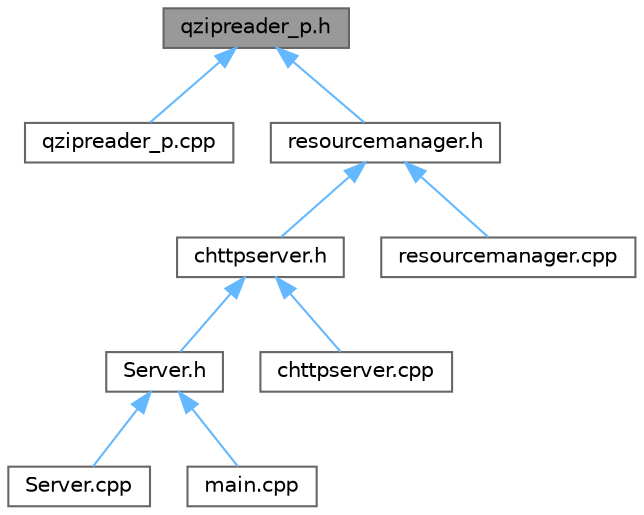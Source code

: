 digraph "qzipreader_p.h"
{
 // LATEX_PDF_SIZE
  bgcolor="transparent";
  edge [fontname=Helvetica,fontsize=10,labelfontname=Helvetica,labelfontsize=10];
  node [fontname=Helvetica,fontsize=10,shape=box,height=0.2,width=0.4];
  Node1 [id="Node000001",label="qzipreader_p.h",height=0.2,width=0.4,color="gray40", fillcolor="grey60", style="filled", fontcolor="black",tooltip=" "];
  Node1 -> Node2 [id="edge1_Node000001_Node000002",dir="back",color="steelblue1",style="solid",tooltip=" "];
  Node2 [id="Node000002",label="qzipreader_p.cpp",height=0.2,width=0.4,color="grey40", fillcolor="white", style="filled",URL="$qzipreader__p_8cpp.html",tooltip=" "];
  Node1 -> Node3 [id="edge2_Node000001_Node000003",dir="back",color="steelblue1",style="solid",tooltip=" "];
  Node3 [id="Node000003",label="resourcemanager.h",height=0.2,width=0.4,color="grey40", fillcolor="white", style="filled",URL="$resourcemanager_8h.html",tooltip=" "];
  Node3 -> Node4 [id="edge3_Node000003_Node000004",dir="back",color="steelblue1",style="solid",tooltip=" "];
  Node4 [id="Node000004",label="chttpserver.h",height=0.2,width=0.4,color="grey40", fillcolor="white", style="filled",URL="$chttpserver_8h.html",tooltip=" "];
  Node4 -> Node5 [id="edge4_Node000004_Node000005",dir="back",color="steelblue1",style="solid",tooltip=" "];
  Node5 [id="Node000005",label="Server.h",height=0.2,width=0.4,color="grey40", fillcolor="white", style="filled",URL="$_server_8h.html",tooltip="HTTP 服务器主类头文件，定义了 Server 类的接口。"];
  Node5 -> Node6 [id="edge5_Node000005_Node000006",dir="back",color="steelblue1",style="solid",tooltip=" "];
  Node6 [id="Node000006",label="Server.cpp",height=0.2,width=0.4,color="grey40", fillcolor="white", style="filled",URL="$_server_8cpp.html",tooltip="HTTP 服务器核心实现，处理请求路由、数据库操作及业务逻辑。"];
  Node5 -> Node7 [id="edge6_Node000005_Node000007",dir="back",color="steelblue1",style="solid",tooltip=" "];
  Node7 [id="Node000007",label="main.cpp",height=0.2,width=0.4,color="grey40", fillcolor="white", style="filled",URL="$_ku_gou_server_2main_8cpp.html",tooltip="程序入口点，负责初始化并启动单实例服务器。"];
  Node4 -> Node8 [id="edge7_Node000004_Node000008",dir="back",color="steelblue1",style="solid",tooltip=" "];
  Node8 [id="Node000008",label="chttpserver.cpp",height=0.2,width=0.4,color="grey40", fillcolor="white", style="filled",URL="$chttpserver_8cpp.html",tooltip=" "];
  Node3 -> Node9 [id="edge8_Node000003_Node000009",dir="back",color="steelblue1",style="solid",tooltip=" "];
  Node9 [id="Node000009",label="resourcemanager.cpp",height=0.2,width=0.4,color="grey40", fillcolor="white", style="filled",URL="$resourcemanager_8cpp.html",tooltip=" "];
}
